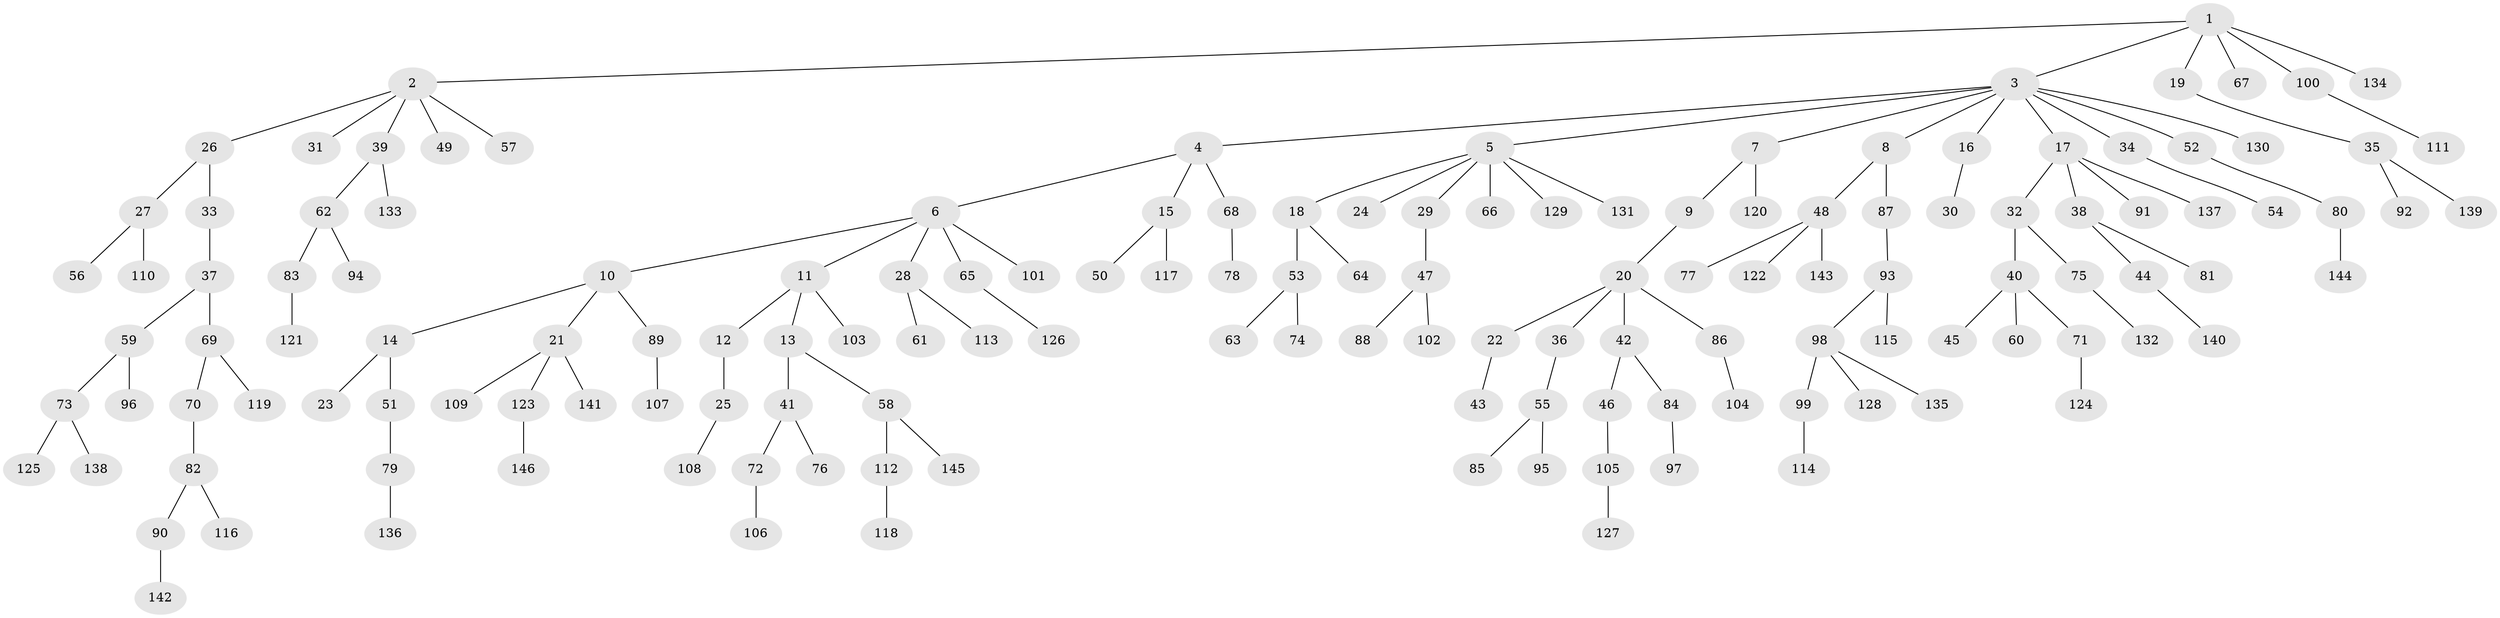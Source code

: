 // Generated by graph-tools (version 1.1) at 2025/50/03/09/25 03:50:21]
// undirected, 146 vertices, 145 edges
graph export_dot {
graph [start="1"]
  node [color=gray90,style=filled];
  1;
  2;
  3;
  4;
  5;
  6;
  7;
  8;
  9;
  10;
  11;
  12;
  13;
  14;
  15;
  16;
  17;
  18;
  19;
  20;
  21;
  22;
  23;
  24;
  25;
  26;
  27;
  28;
  29;
  30;
  31;
  32;
  33;
  34;
  35;
  36;
  37;
  38;
  39;
  40;
  41;
  42;
  43;
  44;
  45;
  46;
  47;
  48;
  49;
  50;
  51;
  52;
  53;
  54;
  55;
  56;
  57;
  58;
  59;
  60;
  61;
  62;
  63;
  64;
  65;
  66;
  67;
  68;
  69;
  70;
  71;
  72;
  73;
  74;
  75;
  76;
  77;
  78;
  79;
  80;
  81;
  82;
  83;
  84;
  85;
  86;
  87;
  88;
  89;
  90;
  91;
  92;
  93;
  94;
  95;
  96;
  97;
  98;
  99;
  100;
  101;
  102;
  103;
  104;
  105;
  106;
  107;
  108;
  109;
  110;
  111;
  112;
  113;
  114;
  115;
  116;
  117;
  118;
  119;
  120;
  121;
  122;
  123;
  124;
  125;
  126;
  127;
  128;
  129;
  130;
  131;
  132;
  133;
  134;
  135;
  136;
  137;
  138;
  139;
  140;
  141;
  142;
  143;
  144;
  145;
  146;
  1 -- 2;
  1 -- 3;
  1 -- 19;
  1 -- 67;
  1 -- 100;
  1 -- 134;
  2 -- 26;
  2 -- 31;
  2 -- 39;
  2 -- 49;
  2 -- 57;
  3 -- 4;
  3 -- 5;
  3 -- 7;
  3 -- 8;
  3 -- 16;
  3 -- 17;
  3 -- 34;
  3 -- 52;
  3 -- 130;
  4 -- 6;
  4 -- 15;
  4 -- 68;
  5 -- 18;
  5 -- 24;
  5 -- 29;
  5 -- 66;
  5 -- 129;
  5 -- 131;
  6 -- 10;
  6 -- 11;
  6 -- 28;
  6 -- 65;
  6 -- 101;
  7 -- 9;
  7 -- 120;
  8 -- 48;
  8 -- 87;
  9 -- 20;
  10 -- 14;
  10 -- 21;
  10 -- 89;
  11 -- 12;
  11 -- 13;
  11 -- 103;
  12 -- 25;
  13 -- 41;
  13 -- 58;
  14 -- 23;
  14 -- 51;
  15 -- 50;
  15 -- 117;
  16 -- 30;
  17 -- 32;
  17 -- 38;
  17 -- 91;
  17 -- 137;
  18 -- 53;
  18 -- 64;
  19 -- 35;
  20 -- 22;
  20 -- 36;
  20 -- 42;
  20 -- 86;
  21 -- 109;
  21 -- 123;
  21 -- 141;
  22 -- 43;
  25 -- 108;
  26 -- 27;
  26 -- 33;
  27 -- 56;
  27 -- 110;
  28 -- 61;
  28 -- 113;
  29 -- 47;
  32 -- 40;
  32 -- 75;
  33 -- 37;
  34 -- 54;
  35 -- 92;
  35 -- 139;
  36 -- 55;
  37 -- 59;
  37 -- 69;
  38 -- 44;
  38 -- 81;
  39 -- 62;
  39 -- 133;
  40 -- 45;
  40 -- 60;
  40 -- 71;
  41 -- 72;
  41 -- 76;
  42 -- 46;
  42 -- 84;
  44 -- 140;
  46 -- 105;
  47 -- 88;
  47 -- 102;
  48 -- 77;
  48 -- 122;
  48 -- 143;
  51 -- 79;
  52 -- 80;
  53 -- 63;
  53 -- 74;
  55 -- 85;
  55 -- 95;
  58 -- 112;
  58 -- 145;
  59 -- 73;
  59 -- 96;
  62 -- 83;
  62 -- 94;
  65 -- 126;
  68 -- 78;
  69 -- 70;
  69 -- 119;
  70 -- 82;
  71 -- 124;
  72 -- 106;
  73 -- 125;
  73 -- 138;
  75 -- 132;
  79 -- 136;
  80 -- 144;
  82 -- 90;
  82 -- 116;
  83 -- 121;
  84 -- 97;
  86 -- 104;
  87 -- 93;
  89 -- 107;
  90 -- 142;
  93 -- 98;
  93 -- 115;
  98 -- 99;
  98 -- 128;
  98 -- 135;
  99 -- 114;
  100 -- 111;
  105 -- 127;
  112 -- 118;
  123 -- 146;
}
